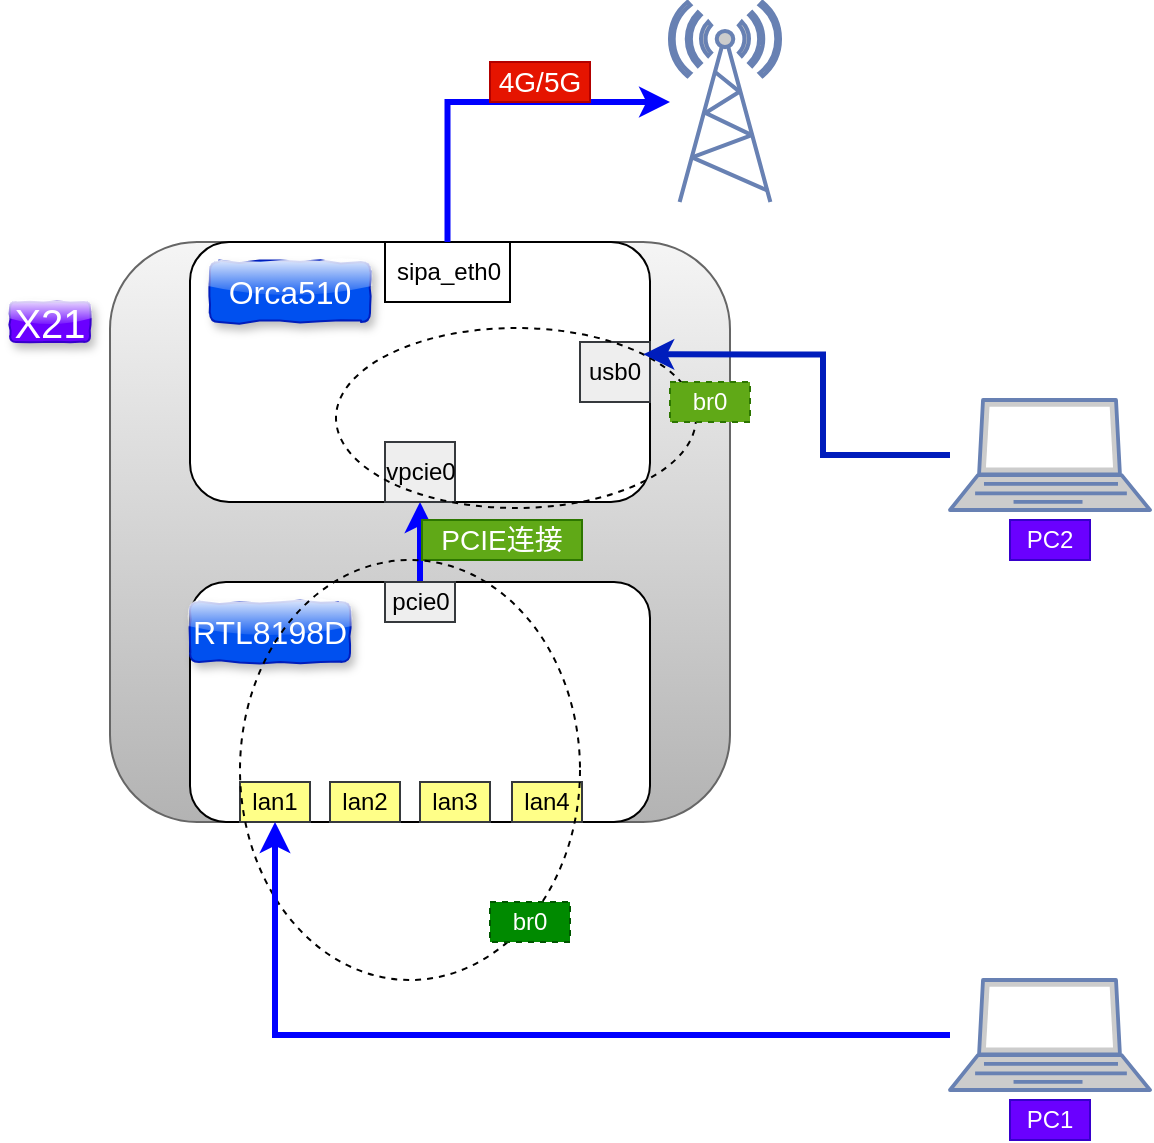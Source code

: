 <mxfile version="13.0.1" type="github">
  <diagram id="e4-OChDwOyHGnBO-1bFh" name="Page-1">
    <mxGraphModel dx="1021" dy="569" grid="0" gridSize="10" guides="1" tooltips="1" connect="1" arrows="1" fold="1" page="1" pageScale="1" pageWidth="827" pageHeight="1169" math="0" shadow="0">
      <root>
        <mxCell id="0" />
        <mxCell id="1" parent="0" />
        <mxCell id="0uTF7cPNvKZRqib9AZhz-1" value="" style="rounded=1;whiteSpace=wrap;html=1;gradientColor=#b3b3b3;fillColor=#f5f5f5;strokeColor=#666666;" vertex="1" parent="1">
          <mxGeometry x="280" y="290" width="310" height="290" as="geometry" />
        </mxCell>
        <mxCell id="0uTF7cPNvKZRqib9AZhz-2" value="" style="rounded=1;whiteSpace=wrap;html=1;" vertex="1" parent="1">
          <mxGeometry x="320" y="290" width="230" height="130" as="geometry" />
        </mxCell>
        <mxCell id="0uTF7cPNvKZRqib9AZhz-3" style="edgeStyle=orthogonalEdgeStyle;rounded=0;orthogonalLoop=1;jettySize=auto;html=1;entryX=0.5;entryY=1;entryDx=0;entryDy=0;strokeColor=#0000FF;strokeWidth=3;" edge="1" parent="1" source="0uTF7cPNvKZRqib9AZhz-4" target="0uTF7cPNvKZRqib9AZhz-2">
          <mxGeometry relative="1" as="geometry" />
        </mxCell>
        <mxCell id="0uTF7cPNvKZRqib9AZhz-4" value="" style="rounded=1;whiteSpace=wrap;html=1;" vertex="1" parent="1">
          <mxGeometry x="320" y="460" width="230" height="120" as="geometry" />
        </mxCell>
        <mxCell id="0uTF7cPNvKZRqib9AZhz-5" value="&lt;font style=&quot;font-size: 16px&quot;&gt;Orca510&lt;/font&gt;" style="text;html=1;strokeColor=#001DBC;fillColor=#0050ef;align=center;verticalAlign=middle;whiteSpace=wrap;rounded=1;fontColor=#ffffff;glass=1;comic=1;shadow=1;" vertex="1" parent="1">
          <mxGeometry x="330" y="300" width="80" height="30" as="geometry" />
        </mxCell>
        <mxCell id="0uTF7cPNvKZRqib9AZhz-6" value="&lt;font style=&quot;font-size: 16px&quot;&gt;RTL8198D&lt;/font&gt;" style="text;html=1;strokeColor=#001DBC;fillColor=#0050ef;align=center;verticalAlign=middle;whiteSpace=wrap;rounded=1;fontColor=#ffffff;glass=1;comic=1;shadow=1;" vertex="1" parent="1">
          <mxGeometry x="320" y="470" width="80" height="30" as="geometry" />
        </mxCell>
        <mxCell id="0uTF7cPNvKZRqib9AZhz-7" value="vpcie0" style="rounded=0;whiteSpace=wrap;html=1;shadow=0;glass=0;comic=0;fillColor=#eeeeee;strokeColor=#36393d;" vertex="1" parent="1">
          <mxGeometry x="417.5" y="390" width="35" height="30" as="geometry" />
        </mxCell>
        <mxCell id="0uTF7cPNvKZRqib9AZhz-8" value="lan1" style="rounded=0;whiteSpace=wrap;html=1;shadow=0;glass=0;comic=0;fillColor=#ffff88;strokeColor=#36393d;" vertex="1" parent="1">
          <mxGeometry x="345" y="560" width="35" height="20" as="geometry" />
        </mxCell>
        <mxCell id="0uTF7cPNvKZRqib9AZhz-9" value="lan2" style="rounded=0;whiteSpace=wrap;html=1;shadow=0;glass=0;comic=0;fillColor=#ffff88;strokeColor=#36393d;" vertex="1" parent="1">
          <mxGeometry x="390" y="560" width="35" height="20" as="geometry" />
        </mxCell>
        <mxCell id="0uTF7cPNvKZRqib9AZhz-10" value="lan3" style="rounded=0;whiteSpace=wrap;html=1;shadow=0;glass=0;comic=0;fillColor=#ffff88;strokeColor=#36393d;" vertex="1" parent="1">
          <mxGeometry x="435" y="560" width="35" height="20" as="geometry" />
        </mxCell>
        <mxCell id="0uTF7cPNvKZRqib9AZhz-11" value="lan4" style="rounded=0;whiteSpace=wrap;html=1;shadow=0;glass=0;comic=0;fillColor=#ffff88;strokeColor=#36393d;" vertex="1" parent="1">
          <mxGeometry x="481" y="560" width="35" height="20" as="geometry" />
        </mxCell>
        <mxCell id="0uTF7cPNvKZRqib9AZhz-12" value="&lt;font style=&quot;font-size: 14px&quot;&gt;PCIE连接&lt;/font&gt;" style="text;html=1;strokeColor=#2D7600;fillColor=#60a917;align=center;verticalAlign=middle;whiteSpace=wrap;rounded=0;shadow=0;glass=0;comic=0;fontColor=#ffffff;" vertex="1" parent="1">
          <mxGeometry x="436" y="429" width="80" height="20" as="geometry" />
        </mxCell>
        <mxCell id="0uTF7cPNvKZRqib9AZhz-13" value="pcie0" style="rounded=0;whiteSpace=wrap;html=1;shadow=0;glass=0;comic=0;fillColor=#eeeeee;strokeColor=#36393d;" vertex="1" parent="1">
          <mxGeometry x="417.5" y="460" width="35" height="20" as="geometry" />
        </mxCell>
        <mxCell id="0uTF7cPNvKZRqib9AZhz-14" value="" style="ellipse;whiteSpace=wrap;html=1;rounded=1;shadow=0;glass=0;comic=0;fillColor=none;dashed=1;" vertex="1" parent="1">
          <mxGeometry x="345" y="449" width="170" height="210" as="geometry" />
        </mxCell>
        <mxCell id="0uTF7cPNvKZRqib9AZhz-15" value="br0" style="text;html=1;strokeColor=#005700;fillColor=#008a00;align=center;verticalAlign=middle;whiteSpace=wrap;rounded=0;shadow=0;glass=0;dashed=1;comic=0;fontColor=#ffffff;" vertex="1" parent="1">
          <mxGeometry x="470" y="620" width="40" height="20" as="geometry" />
        </mxCell>
        <mxCell id="0uTF7cPNvKZRqib9AZhz-16" value="sipa_eth0" style="rounded=0;whiteSpace=wrap;html=1;shadow=0;glass=0;comic=0;" vertex="1" parent="1">
          <mxGeometry x="417.5" y="290" width="62.5" height="30" as="geometry" />
        </mxCell>
        <mxCell id="0uTF7cPNvKZRqib9AZhz-19" value="" style="fontColor=#0066CC;verticalAlign=top;verticalLabelPosition=bottom;labelPosition=center;align=center;html=1;outlineConnect=0;fillColor=#CCCCCC;strokeColor=#6881B3;gradientColor=none;gradientDirection=north;strokeWidth=2;shape=mxgraph.networks.radio_tower;rounded=1;shadow=0;glass=0;comic=0;" vertex="1" parent="1">
          <mxGeometry x="560" y="170" width="55" height="100" as="geometry" />
        </mxCell>
        <mxCell id="0uTF7cPNvKZRqib9AZhz-20" style="edgeStyle=orthogonalEdgeStyle;rounded=0;orthogonalLoop=1;jettySize=auto;html=1;strokeColor=#0000FF;strokeWidth=3;" edge="1" parent="1" source="0uTF7cPNvKZRqib9AZhz-16" target="0uTF7cPNvKZRqib9AZhz-19">
          <mxGeometry relative="1" as="geometry">
            <mxPoint x="630" y="100" as="targetPoint" />
            <mxPoint x="470" y="305" as="sourcePoint" />
            <Array as="points">
              <mxPoint x="449" y="220" />
            </Array>
          </mxGeometry>
        </mxCell>
        <mxCell id="0uTF7cPNvKZRqib9AZhz-21" value="&lt;font style=&quot;font-size: 14px&quot;&gt;4G/5G&lt;/font&gt;" style="text;html=1;strokeColor=#B20000;fillColor=#e51400;align=center;verticalAlign=middle;whiteSpace=wrap;rounded=0;shadow=0;glass=0;comic=0;fontColor=#ffffff;" vertex="1" parent="1">
          <mxGeometry x="470" y="200" width="50" height="20" as="geometry" />
        </mxCell>
        <mxCell id="0uTF7cPNvKZRqib9AZhz-22" style="edgeStyle=orthogonalEdgeStyle;rounded=0;orthogonalLoop=1;jettySize=auto;html=1;strokeColor=#0000FF;strokeWidth=3;entryX=0.5;entryY=1;entryDx=0;entryDy=0;" edge="1" parent="1" source="0uTF7cPNvKZRqib9AZhz-23" target="0uTF7cPNvKZRqib9AZhz-8">
          <mxGeometry relative="1" as="geometry" />
        </mxCell>
        <mxCell id="0uTF7cPNvKZRqib9AZhz-23" value="" style="fontColor=#0066CC;verticalAlign=top;verticalLabelPosition=bottom;labelPosition=center;align=center;html=1;outlineConnect=0;fillColor=#CCCCCC;strokeColor=#6881B3;gradientColor=none;gradientDirection=north;strokeWidth=2;shape=mxgraph.networks.laptop;rounded=1;shadow=0;glass=0;comic=0;" vertex="1" parent="1">
          <mxGeometry x="700" y="659" width="100" height="55" as="geometry" />
        </mxCell>
        <mxCell id="0uTF7cPNvKZRqib9AZhz-24" value="usb0" style="rounded=0;whiteSpace=wrap;html=1;shadow=0;glass=0;comic=0;fillColor=#eeeeee;strokeColor=#36393d;" vertex="1" parent="1">
          <mxGeometry x="515" y="340" width="35" height="30" as="geometry" />
        </mxCell>
        <mxCell id="0uTF7cPNvKZRqib9AZhz-17" value="" style="ellipse;whiteSpace=wrap;html=1;rounded=1;shadow=0;glass=0;dashed=1;comic=0;fillColor=none;" vertex="1" parent="1">
          <mxGeometry x="393" y="333" width="180" height="90" as="geometry" />
        </mxCell>
        <mxCell id="0uTF7cPNvKZRqib9AZhz-18" value="br0" style="text;html=1;strokeColor=#2D7600;fillColor=#60a917;align=center;verticalAlign=middle;whiteSpace=wrap;rounded=0;shadow=0;glass=0;dashed=1;comic=0;fontColor=#ffffff;" vertex="1" parent="1">
          <mxGeometry x="560" y="360" width="40" height="20" as="geometry" />
        </mxCell>
        <mxCell id="0uTF7cPNvKZRqib9AZhz-25" value="PC1" style="text;html=1;strokeColor=#3700CC;fillColor=#6a00ff;align=center;verticalAlign=middle;whiteSpace=wrap;rounded=0;fontColor=#ffffff;" vertex="1" parent="1">
          <mxGeometry x="730" y="719" width="40" height="20" as="geometry" />
        </mxCell>
        <mxCell id="0uTF7cPNvKZRqib9AZhz-28" style="edgeStyle=orthogonalEdgeStyle;rounded=0;orthogonalLoop=1;jettySize=auto;html=1;entryX=1;entryY=0;entryDx=0;entryDy=0;strokeWidth=3;fillColor=#0050ef;strokeColor=#001DBC;" edge="1" parent="1" source="0uTF7cPNvKZRqib9AZhz-26" target="0uTF7cPNvKZRqib9AZhz-17">
          <mxGeometry relative="1" as="geometry" />
        </mxCell>
        <mxCell id="0uTF7cPNvKZRqib9AZhz-26" value="" style="fontColor=#0066CC;verticalAlign=top;verticalLabelPosition=bottom;labelPosition=center;align=center;html=1;outlineConnect=0;fillColor=#CCCCCC;strokeColor=#6881B3;gradientColor=none;gradientDirection=north;strokeWidth=2;shape=mxgraph.networks.laptop;rounded=1;shadow=0;glass=0;comic=0;" vertex="1" parent="1">
          <mxGeometry x="700" y="369" width="100" height="55" as="geometry" />
        </mxCell>
        <mxCell id="0uTF7cPNvKZRqib9AZhz-27" value="PC2" style="text;html=1;strokeColor=#3700CC;fillColor=#6a00ff;align=center;verticalAlign=middle;whiteSpace=wrap;rounded=0;fontColor=#ffffff;" vertex="1" parent="1">
          <mxGeometry x="730" y="429" width="40" height="20" as="geometry" />
        </mxCell>
        <mxCell id="0uTF7cPNvKZRqib9AZhz-30" value="&lt;font style=&quot;font-size: 20px&quot;&gt;X21&lt;/font&gt;" style="text;html=1;strokeColor=#3700CC;fillColor=#6a00ff;align=center;verticalAlign=middle;whiteSpace=wrap;rounded=1;fontColor=#ffffff;glass=1;comic=1;shadow=1;" vertex="1" parent="1">
          <mxGeometry x="230" y="320" width="40" height="20" as="geometry" />
        </mxCell>
      </root>
    </mxGraphModel>
  </diagram>
</mxfile>
